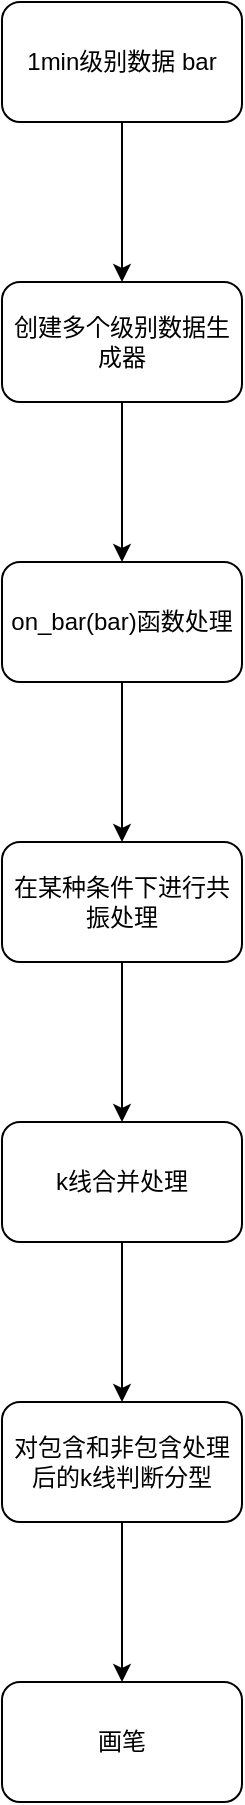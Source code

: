 <mxfile version="22.0.3" type="device" pages="3">
  <diagram name="总流程" id="D4lVGavVbBL8QcKpnlJ6">
    <mxGraphModel dx="1036" dy="614" grid="1" gridSize="10" guides="1" tooltips="1" connect="1" arrows="1" fold="1" page="1" pageScale="1" pageWidth="850" pageHeight="1100" math="0" shadow="0">
      <root>
        <mxCell id="0" />
        <mxCell id="1" parent="0" />
        <mxCell id="fR81XBiGH7gWATUse1p9-3" value="" style="edgeStyle=orthogonalEdgeStyle;rounded=0;orthogonalLoop=1;jettySize=auto;html=1;" edge="1" parent="1" source="fR81XBiGH7gWATUse1p9-1" target="fR81XBiGH7gWATUse1p9-2">
          <mxGeometry relative="1" as="geometry" />
        </mxCell>
        <mxCell id="fR81XBiGH7gWATUse1p9-1" value="1min级别数据 bar" style="rounded=1;whiteSpace=wrap;html=1;" vertex="1" parent="1">
          <mxGeometry x="210" y="130" width="120" height="60" as="geometry" />
        </mxCell>
        <mxCell id="fR81XBiGH7gWATUse1p9-5" value="" style="edgeStyle=orthogonalEdgeStyle;rounded=0;orthogonalLoop=1;jettySize=auto;html=1;" edge="1" parent="1" source="fR81XBiGH7gWATUse1p9-2" target="fR81XBiGH7gWATUse1p9-4">
          <mxGeometry relative="1" as="geometry" />
        </mxCell>
        <mxCell id="fR81XBiGH7gWATUse1p9-2" value="创建多个级别数据生成器" style="whiteSpace=wrap;html=1;rounded=1;" vertex="1" parent="1">
          <mxGeometry x="210" y="270" width="120" height="60" as="geometry" />
        </mxCell>
        <mxCell id="fR81XBiGH7gWATUse1p9-7" value="" style="edgeStyle=orthogonalEdgeStyle;rounded=0;orthogonalLoop=1;jettySize=auto;html=1;" edge="1" parent="1" source="fR81XBiGH7gWATUse1p9-4" target="fR81XBiGH7gWATUse1p9-6">
          <mxGeometry relative="1" as="geometry" />
        </mxCell>
        <mxCell id="fR81XBiGH7gWATUse1p9-4" value="on_bar(bar)函数处理" style="whiteSpace=wrap;html=1;rounded=1;" vertex="1" parent="1">
          <mxGeometry x="210" y="410" width="120" height="60" as="geometry" />
        </mxCell>
        <mxCell id="fR81XBiGH7gWATUse1p9-9" value="" style="edgeStyle=orthogonalEdgeStyle;rounded=0;orthogonalLoop=1;jettySize=auto;html=1;" edge="1" parent="1" source="fR81XBiGH7gWATUse1p9-6" target="fR81XBiGH7gWATUse1p9-8">
          <mxGeometry relative="1" as="geometry" />
        </mxCell>
        <mxCell id="fR81XBiGH7gWATUse1p9-6" value="在某种条件下进行共振处理" style="whiteSpace=wrap;html=1;rounded=1;" vertex="1" parent="1">
          <mxGeometry x="210" y="550" width="120" height="60" as="geometry" />
        </mxCell>
        <mxCell id="fR81XBiGH7gWATUse1p9-11" value="" style="edgeStyle=orthogonalEdgeStyle;rounded=0;orthogonalLoop=1;jettySize=auto;html=1;" edge="1" parent="1" source="fR81XBiGH7gWATUse1p9-8" target="fR81XBiGH7gWATUse1p9-10">
          <mxGeometry relative="1" as="geometry" />
        </mxCell>
        <mxCell id="fR81XBiGH7gWATUse1p9-8" value="k线合并处理" style="whiteSpace=wrap;html=1;rounded=1;" vertex="1" parent="1">
          <mxGeometry x="210" y="690" width="120" height="60" as="geometry" />
        </mxCell>
        <mxCell id="rBZmBPHFNyT6qS1-Z3sD-2" value="" style="edgeStyle=orthogonalEdgeStyle;rounded=0;orthogonalLoop=1;jettySize=auto;html=1;" edge="1" parent="1" source="fR81XBiGH7gWATUse1p9-10" target="rBZmBPHFNyT6qS1-Z3sD-1">
          <mxGeometry relative="1" as="geometry" />
        </mxCell>
        <mxCell id="fR81XBiGH7gWATUse1p9-10" value="对包含和非包含处理后的k线判断分型" style="whiteSpace=wrap;html=1;rounded=1;" vertex="1" parent="1">
          <mxGeometry x="210" y="830" width="120" height="60" as="geometry" />
        </mxCell>
        <mxCell id="rBZmBPHFNyT6qS1-Z3sD-1" value="画笔" style="whiteSpace=wrap;html=1;rounded=1;" vertex="1" parent="1">
          <mxGeometry x="210" y="970" width="120" height="60" as="geometry" />
        </mxCell>
      </root>
    </mxGraphModel>
  </diagram>
  <diagram id="X8XkHbhlOuoc9n7nK4xv" name="分型处理流程">
    <mxGraphModel dx="1036" dy="614" grid="1" gridSize="10" guides="1" tooltips="1" connect="1" arrows="1" fold="1" page="1" pageScale="1" pageWidth="850" pageHeight="1100" math="0" shadow="0">
      <root>
        <mxCell id="0" />
        <mxCell id="1" parent="0" />
        <mxCell id="LObNqrJJ1orasQ6gYeNy-6" value="" style="edgeStyle=orthogonalEdgeStyle;rounded=0;orthogonalLoop=1;jettySize=auto;html=1;" edge="1" parent="1" source="LObNqrJJ1orasQ6gYeNy-1" target="LObNqrJJ1orasQ6gYeNy-5">
          <mxGeometry relative="1" as="geometry" />
        </mxCell>
        <mxCell id="LObNqrJJ1orasQ6gYeNy-1" value="输入：chan_k_list&amp;nbsp;&lt;br&gt;存储包含处理后的k线" style="rounded=1;whiteSpace=wrap;html=1;" vertex="1" parent="1">
          <mxGeometry x="320" y="120" width="120" height="60" as="geometry" />
        </mxCell>
        <mxCell id="LObNqrJJ1orasQ6gYeNy-8" value="Y" style="edgeStyle=orthogonalEdgeStyle;rounded=0;orthogonalLoop=1;jettySize=auto;html=1;" edge="1" parent="1" source="LObNqrJJ1orasQ6gYeNy-5" target="LObNqrJJ1orasQ6gYeNy-7">
          <mxGeometry relative="1" as="geometry" />
        </mxCell>
        <mxCell id="LObNqrJJ1orasQ6gYeNy-5" value="len(chan_k_list) &amp;gt; 2" style="rhombus;whiteSpace=wrap;html=1;rounded=1;" vertex="1" parent="1">
          <mxGeometry x="305" y="260" width="150" height="100" as="geometry" />
        </mxCell>
        <mxCell id="LObNqrJJ1orasQ6gYeNy-11" value="" style="edgeStyle=orthogonalEdgeStyle;rounded=0;orthogonalLoop=1;jettySize=auto;html=1;" edge="1" parent="1" source="LObNqrJJ1orasQ6gYeNy-7" target="LObNqrJJ1orasQ6gYeNy-10">
          <mxGeometry relative="1" as="geometry" />
        </mxCell>
        <mxCell id="LObNqrJJ1orasQ6gYeNy-7" value="根据当前k线，前一根，前前一根，最高价和最低价判断顶底分型" style="whiteSpace=wrap;html=1;rounded=1;" vertex="1" parent="1">
          <mxGeometry x="320" y="460" width="120" height="60" as="geometry" />
        </mxCell>
        <mxCell id="LObNqrJJ1orasQ6gYeNy-13" value="" style="edgeStyle=orthogonalEdgeStyle;rounded=0;orthogonalLoop=1;jettySize=auto;html=1;" edge="1" parent="1" source="LObNqrJJ1orasQ6gYeNy-10" target="LObNqrJJ1orasQ6gYeNy-12">
          <mxGeometry relative="1" as="geometry" />
        </mxCell>
        <mxCell id="LObNqrJJ1orasQ6gYeNy-10" value="将满足条件的顶底分型中心k线数据放入fx_list" style="whiteSpace=wrap;html=1;rounded=1;" vertex="1" parent="1">
          <mxGeometry x="320" y="600" width="120" height="60" as="geometry" />
        </mxCell>
        <mxCell id="LObNqrJJ1orasQ6gYeNy-12" value="如果分型成功：进行画笔处理" style="whiteSpace=wrap;html=1;rounded=1;" vertex="1" parent="1">
          <mxGeometry x="320" y="730" width="120" height="60" as="geometry" />
        </mxCell>
      </root>
    </mxGraphModel>
  </diagram>
  <diagram id="Uln9kHIc0y3DEAzO_zhO" name="画笔处理流程">
    <mxGraphModel dx="1036" dy="614" grid="1" gridSize="10" guides="1" tooltips="1" connect="1" arrows="1" fold="1" page="1" pageScale="1" pageWidth="850" pageHeight="1100" math="0" shadow="0">
      <root>
        <mxCell id="0" />
        <mxCell id="1" parent="0" />
        <mxCell id="ZCK70Fllgl59X71CC4Vq-5" value="" style="edgeStyle=orthogonalEdgeStyle;rounded=0;orthogonalLoop=1;jettySize=auto;html=1;" edge="1" parent="1" source="ZCK70Fllgl59X71CC4Vq-1" target="ZCK70Fllgl59X71CC4Vq-4">
          <mxGeometry relative="1" as="geometry" />
        </mxCell>
        <mxCell id="ZCK70Fllgl59X71CC4Vq-1" value="&lt;br&gt;新加入的分型中心k线数据&lt;br&gt;输入：fx_list[-1]&lt;br&gt;&lt;span style=&quot;background-color: rgb(31, 31, 31); color: rgb(204, 204, 204); font-family: Consolas, &amp;quot;Courier New&amp;quot;, monospace; font-size: 18px;&quot;&gt;&lt;br&gt;&lt;/span&gt;" style="rounded=1;whiteSpace=wrap;html=1;" vertex="1" parent="1">
          <mxGeometry x="340" y="140" width="120" height="60" as="geometry" />
        </mxCell>
        <mxCell id="ZCK70Fllgl59X71CC4Vq-7" value="" style="edgeStyle=orthogonalEdgeStyle;rounded=0;orthogonalLoop=1;jettySize=auto;html=1;" edge="1" parent="1" source="ZCK70Fllgl59X71CC4Vq-4" target="ZCK70Fllgl59X71CC4Vq-6">
          <mxGeometry relative="1" as="geometry" />
        </mxCell>
        <mxCell id="ZCK70Fllgl59X71CC4Vq-8" value="N" style="edgeLabel;html=1;align=center;verticalAlign=middle;resizable=0;points=[];" vertex="1" connectable="0" parent="ZCK70Fllgl59X71CC4Vq-7">
          <mxGeometry x="-0.258" y="-1" relative="1" as="geometry">
            <mxPoint as="offset" />
          </mxGeometry>
        </mxCell>
        <mxCell id="ZCK70Fllgl59X71CC4Vq-10" value="" style="edgeStyle=orthogonalEdgeStyle;rounded=0;orthogonalLoop=1;jettySize=auto;html=1;" edge="1" parent="1" source="ZCK70Fllgl59X71CC4Vq-4" target="ZCK70Fllgl59X71CC4Vq-9">
          <mxGeometry relative="1" as="geometry" />
        </mxCell>
        <mxCell id="ZCK70Fllgl59X71CC4Vq-11" value="Y" style="edgeLabel;html=1;align=center;verticalAlign=middle;resizable=0;points=[];" vertex="1" connectable="0" parent="ZCK70Fllgl59X71CC4Vq-10">
          <mxGeometry x="-0.228" y="1" relative="1" as="geometry">
            <mxPoint as="offset" />
          </mxGeometry>
        </mxCell>
        <mxCell id="ZCK70Fllgl59X71CC4Vq-4" value="如果当前len（stroke_list） &amp;lt; 1&amp;nbsp;&lt;br&gt;" style="rhombus;whiteSpace=wrap;html=1;rounded=1;" vertex="1" parent="1">
          <mxGeometry x="335" y="270" width="130" height="80" as="geometry" />
        </mxCell>
        <mxCell id="ZCK70Fllgl59X71CC4Vq-6" value="" style="whiteSpace=wrap;html=1;rounded=1;" vertex="1" parent="1">
          <mxGeometry x="340" y="440" width="120" height="60" as="geometry" />
        </mxCell>
        <mxCell id="ZCK70Fllgl59X71CC4Vq-9" value="" style="whiteSpace=wrap;html=1;rounded=1;" vertex="1" parent="1">
          <mxGeometry x="550" y="280" width="120" height="60" as="geometry" />
        </mxCell>
      </root>
    </mxGraphModel>
  </diagram>
</mxfile>
